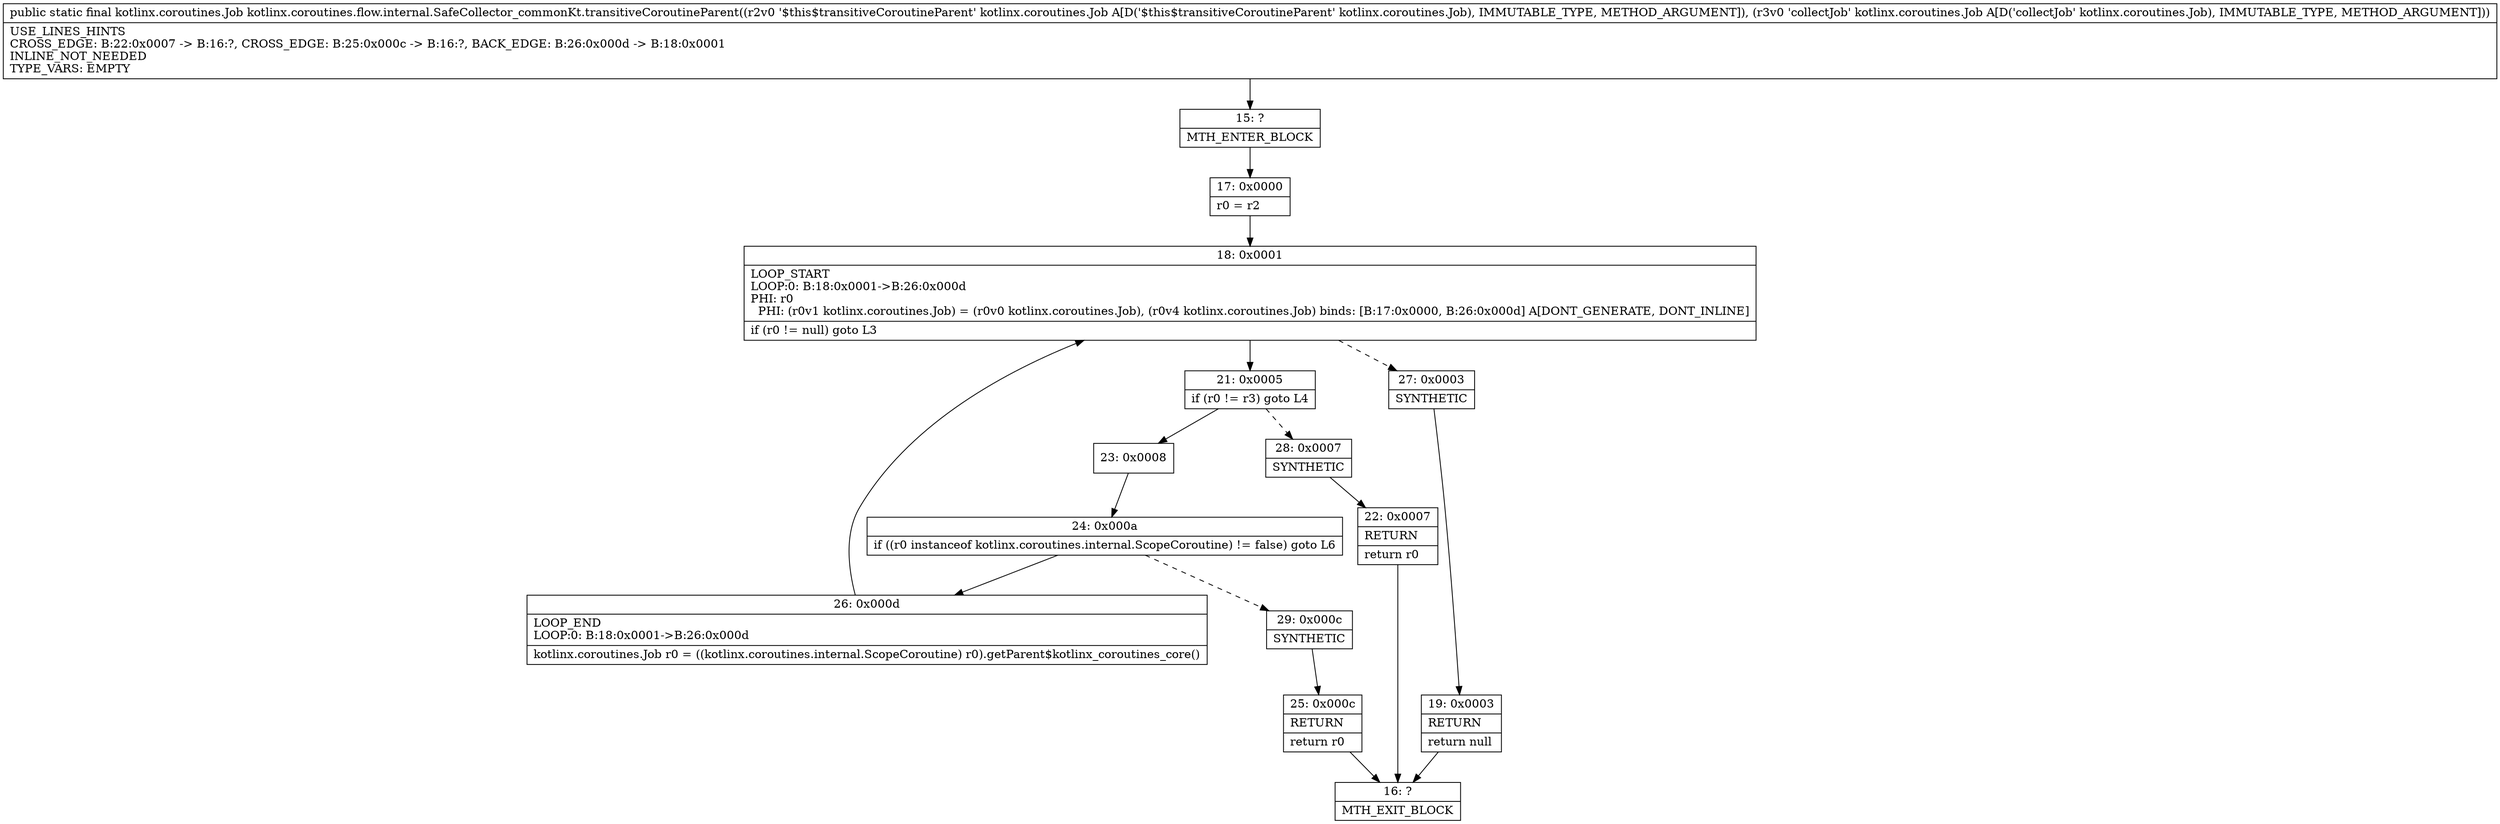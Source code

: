 digraph "CFG forkotlinx.coroutines.flow.internal.SafeCollector_commonKt.transitiveCoroutineParent(Lkotlinx\/coroutines\/Job;Lkotlinx\/coroutines\/Job;)Lkotlinx\/coroutines\/Job;" {
Node_15 [shape=record,label="{15\:\ ?|MTH_ENTER_BLOCK\l}"];
Node_17 [shape=record,label="{17\:\ 0x0000|r0 = r2\l}"];
Node_18 [shape=record,label="{18\:\ 0x0001|LOOP_START\lLOOP:0: B:18:0x0001\-\>B:26:0x000d\lPHI: r0 \l  PHI: (r0v1 kotlinx.coroutines.Job) = (r0v0 kotlinx.coroutines.Job), (r0v4 kotlinx.coroutines.Job) binds: [B:17:0x0000, B:26:0x000d] A[DONT_GENERATE, DONT_INLINE]\l|if (r0 != null) goto L3\l}"];
Node_21 [shape=record,label="{21\:\ 0x0005|if (r0 != r3) goto L4\l}"];
Node_23 [shape=record,label="{23\:\ 0x0008}"];
Node_24 [shape=record,label="{24\:\ 0x000a|if ((r0 instanceof kotlinx.coroutines.internal.ScopeCoroutine) != false) goto L6\l}"];
Node_26 [shape=record,label="{26\:\ 0x000d|LOOP_END\lLOOP:0: B:18:0x0001\-\>B:26:0x000d\l|kotlinx.coroutines.Job r0 = ((kotlinx.coroutines.internal.ScopeCoroutine) r0).getParent$kotlinx_coroutines_core()\l}"];
Node_29 [shape=record,label="{29\:\ 0x000c|SYNTHETIC\l}"];
Node_25 [shape=record,label="{25\:\ 0x000c|RETURN\l|return r0\l}"];
Node_16 [shape=record,label="{16\:\ ?|MTH_EXIT_BLOCK\l}"];
Node_28 [shape=record,label="{28\:\ 0x0007|SYNTHETIC\l}"];
Node_22 [shape=record,label="{22\:\ 0x0007|RETURN\l|return r0\l}"];
Node_27 [shape=record,label="{27\:\ 0x0003|SYNTHETIC\l}"];
Node_19 [shape=record,label="{19\:\ 0x0003|RETURN\l|return null\l}"];
MethodNode[shape=record,label="{public static final kotlinx.coroutines.Job kotlinx.coroutines.flow.internal.SafeCollector_commonKt.transitiveCoroutineParent((r2v0 '$this$transitiveCoroutineParent' kotlinx.coroutines.Job A[D('$this$transitiveCoroutineParent' kotlinx.coroutines.Job), IMMUTABLE_TYPE, METHOD_ARGUMENT]), (r3v0 'collectJob' kotlinx.coroutines.Job A[D('collectJob' kotlinx.coroutines.Job), IMMUTABLE_TYPE, METHOD_ARGUMENT]))  | USE_LINES_HINTS\lCROSS_EDGE: B:22:0x0007 \-\> B:16:?, CROSS_EDGE: B:25:0x000c \-\> B:16:?, BACK_EDGE: B:26:0x000d \-\> B:18:0x0001\lINLINE_NOT_NEEDED\lTYPE_VARS: EMPTY\l}"];
MethodNode -> Node_15;Node_15 -> Node_17;
Node_17 -> Node_18;
Node_18 -> Node_21;
Node_18 -> Node_27[style=dashed];
Node_21 -> Node_23;
Node_21 -> Node_28[style=dashed];
Node_23 -> Node_24;
Node_24 -> Node_26;
Node_24 -> Node_29[style=dashed];
Node_26 -> Node_18;
Node_29 -> Node_25;
Node_25 -> Node_16;
Node_28 -> Node_22;
Node_22 -> Node_16;
Node_27 -> Node_19;
Node_19 -> Node_16;
}

